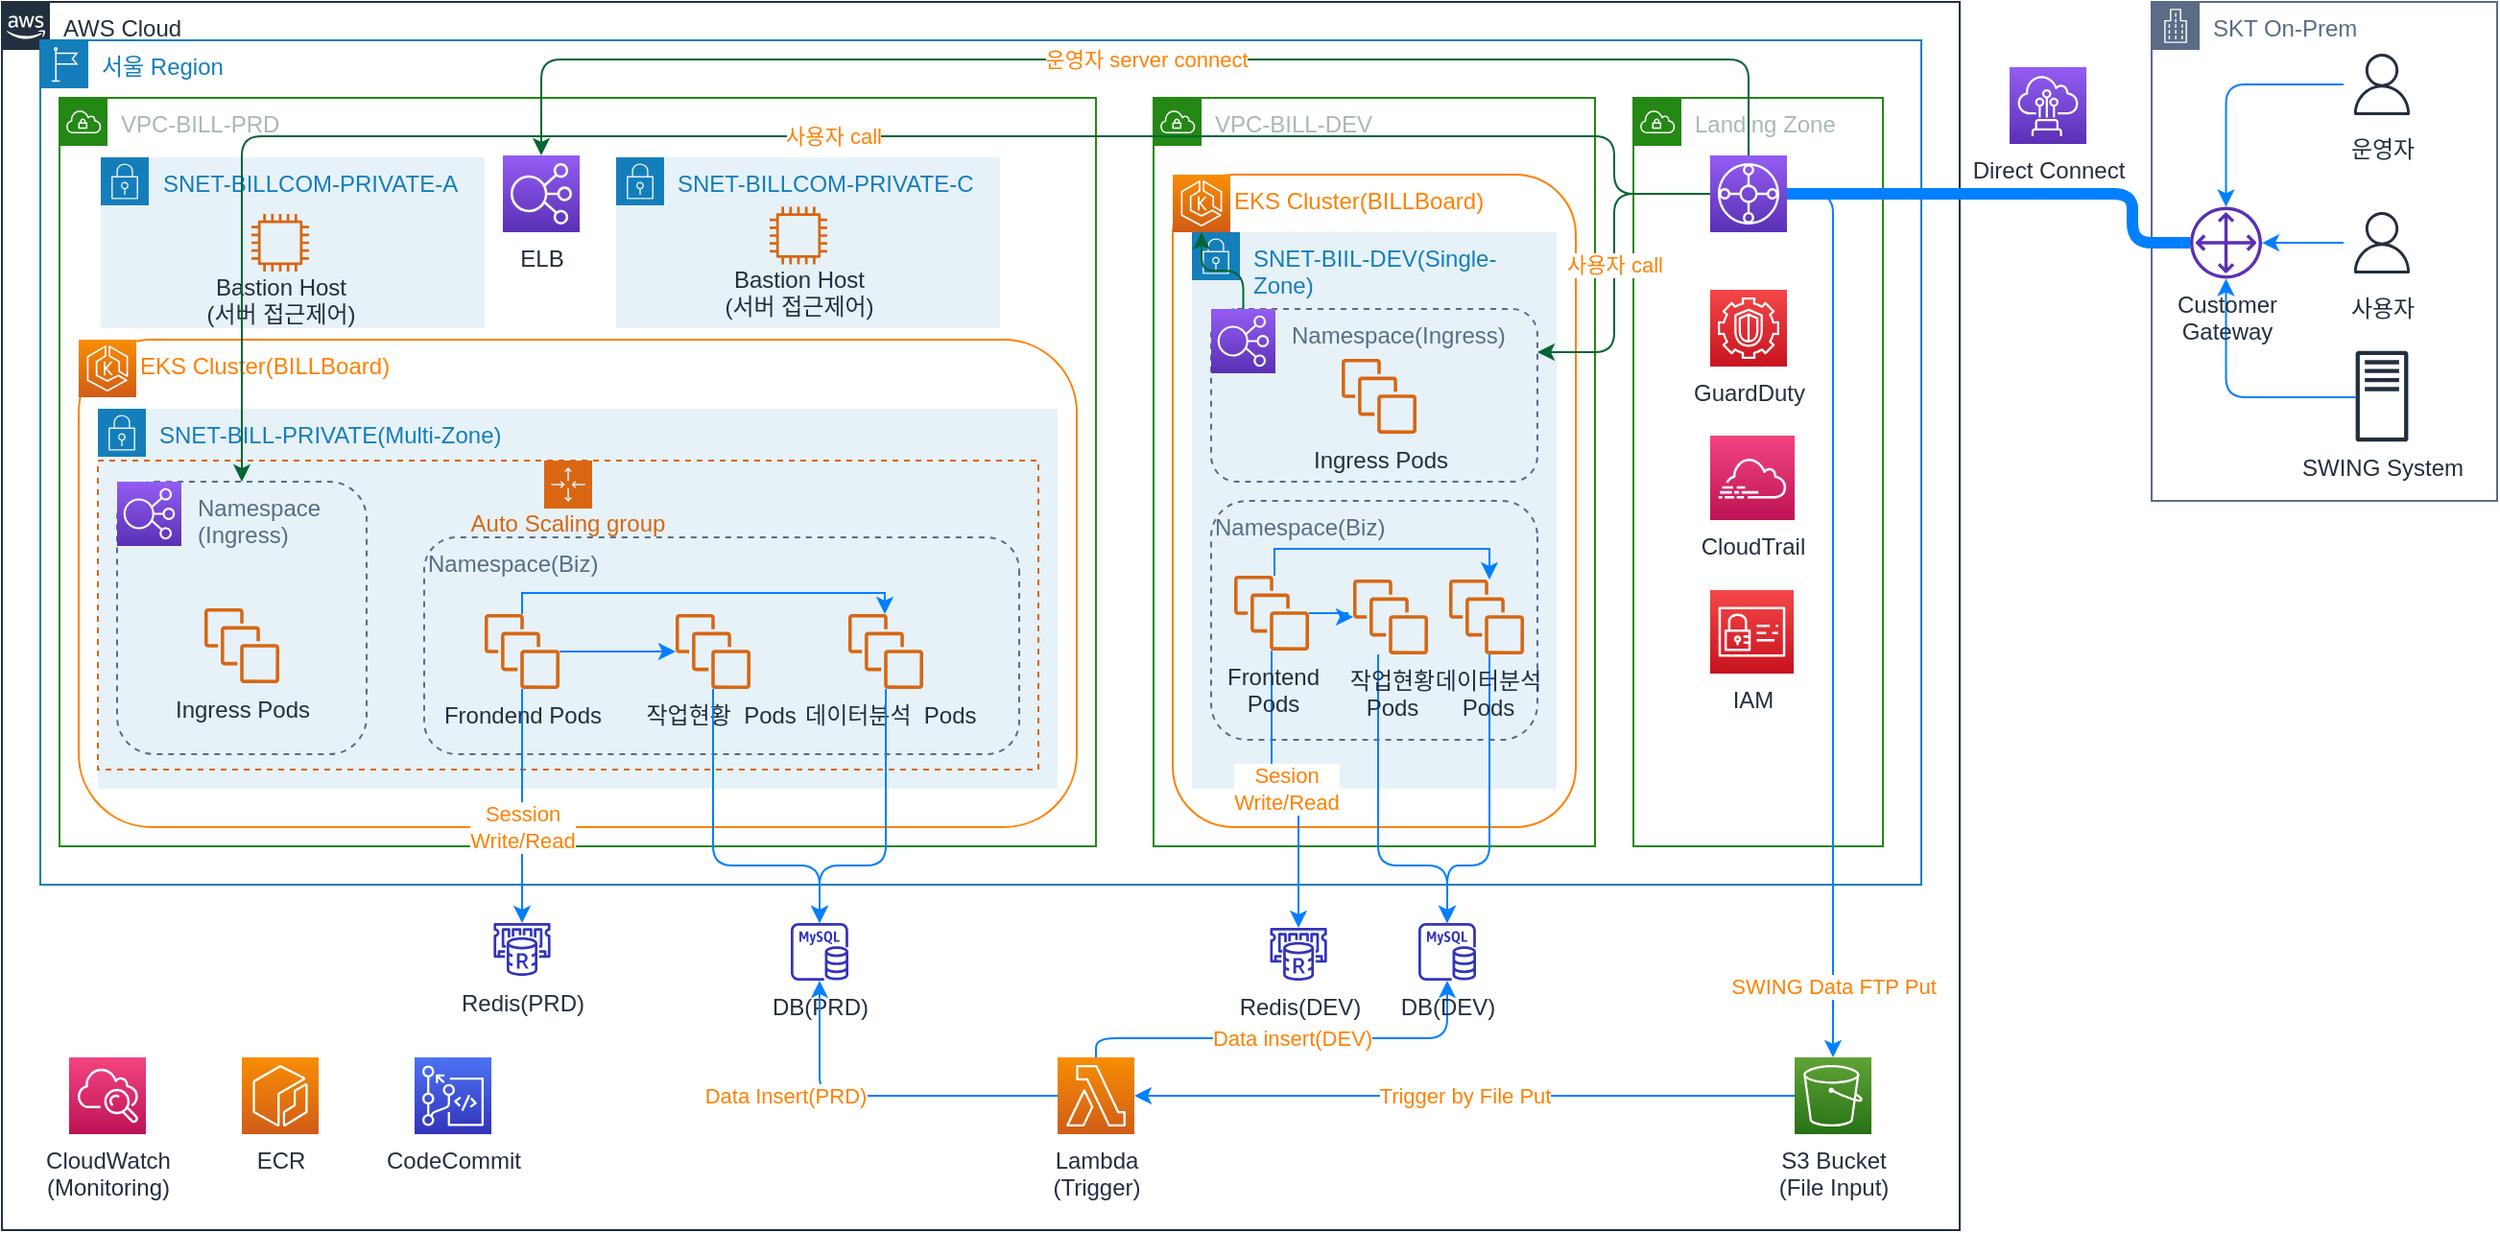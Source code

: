 <mxfile version="13.6.2" type="device"><diagram id="i7b0zLEzQgFshTL4NF65" name="Page-1"><mxGraphModel dx="1475" dy="1088" grid="0" gridSize="10" guides="1" tooltips="1" connect="1" arrows="1" fold="1" page="1" pageScale="1" pageWidth="1654" pageHeight="2336" math="0" shadow="0"><root><mxCell id="0"/><mxCell id="1" parent="0"/><mxCell id="xPm_Cup0uoYfymzX6DhI-1" value="AWS Cloud" style="points=[[0,0],[0.25,0],[0.5,0],[0.75,0],[1,0],[1,0.25],[1,0.5],[1,0.75],[1,1],[0.75,1],[0.5,1],[0.25,1],[0,1],[0,0.75],[0,0.5],[0,0.25]];outlineConnect=0;gradientColor=none;html=1;whiteSpace=wrap;fontSize=12;fontStyle=0;shape=mxgraph.aws4.group;grIcon=mxgraph.aws4.group_aws_cloud_alt;strokeColor=#232F3E;fillColor=none;verticalAlign=top;align=left;spacingLeft=30;fontColor=#232F3E;dashed=0;rounded=1;" parent="1" vertex="1"><mxGeometry x="30" y="40" width="1020" height="640" as="geometry"/></mxCell><mxCell id="xPm_Cup0uoYfymzX6DhI-2" value="서울 Region" style="points=[[0,0],[0.25,0],[0.5,0],[0.75,0],[1,0],[1,0.25],[1,0.5],[1,0.75],[1,1],[0.75,1],[0.5,1],[0.25,1],[0,1],[0,0.75],[0,0.5],[0,0.25]];outlineConnect=0;gradientColor=none;html=1;whiteSpace=wrap;fontSize=12;fontStyle=0;shape=mxgraph.aws4.group;grIcon=mxgraph.aws4.group_region;strokeColor=#147EBA;fillColor=none;verticalAlign=top;align=left;spacingLeft=30;fontColor=#147EBA;dashed=0;rounded=1;" parent="1" vertex="1"><mxGeometry x="50" y="60" width="980" height="440" as="geometry"/></mxCell><mxCell id="xPm_Cup0uoYfymzX6DhI-3" value="VPC-BILL-PRD" style="points=[[0,0],[0.25,0],[0.5,0],[0.75,0],[1,0],[1,0.25],[1,0.5],[1,0.75],[1,1],[0.75,1],[0.5,1],[0.25,1],[0,1],[0,0.75],[0,0.5],[0,0.25]];outlineConnect=0;gradientColor=none;html=1;whiteSpace=wrap;fontSize=12;fontStyle=0;shape=mxgraph.aws4.group;grIcon=mxgraph.aws4.group_vpc;strokeColor=#248814;fillColor=none;verticalAlign=top;align=left;spacingLeft=30;fontColor=#AAB7B8;dashed=0;rounded=1;" parent="1" vertex="1"><mxGeometry x="60" y="90" width="540" height="390" as="geometry"/></mxCell><mxCell id="xPm_Cup0uoYfymzX6DhI-11" value="         EKS Cluster(BILLBoard)" style="fillColor=none;verticalAlign=top;fontStyle=0;align=left;fontColor=#FF8000;strokeColor=#FF8000;rounded=1;" parent="1" vertex="1"><mxGeometry x="70" y="216" width="520" height="254" as="geometry"/></mxCell><mxCell id="xPm_Cup0uoYfymzX6DhI-4" value="SNET-BILL-PRIVATE(Multi-Zone)" style="points=[[0,0],[0.25,0],[0.5,0],[0.75,0],[1,0],[1,0.25],[1,0.5],[1,0.75],[1,1],[0.75,1],[0.5,1],[0.25,1],[0,1],[0,0.75],[0,0.5],[0,0.25]];outlineConnect=0;gradientColor=none;html=1;whiteSpace=wrap;fontSize=12;fontStyle=0;shape=mxgraph.aws4.group;grIcon=mxgraph.aws4.group_security_group;grStroke=0;strokeColor=#147EBA;fillColor=#E6F2F8;verticalAlign=top;align=left;spacingLeft=30;fontColor=#147EBA;dashed=0;rounded=1;" parent="1" vertex="1"><mxGeometry x="80" y="252" width="500" height="198" as="geometry"/></mxCell><mxCell id="xPm_Cup0uoYfymzX6DhI-12" value="" style="outlineConnect=0;fontColor=#232F3E;gradientColor=#F78E04;gradientDirection=north;fillColor=#D05C17;strokeColor=#ffffff;dashed=0;verticalLabelPosition=bottom;verticalAlign=top;align=center;html=1;fontSize=12;fontStyle=0;aspect=fixed;shape=mxgraph.aws4.resourceIcon;resIcon=mxgraph.aws4.eks;rounded=1;" parent="1" vertex="1"><mxGeometry x="70" y="216" width="30" height="30" as="geometry"/></mxCell><mxCell id="xPm_Cup0uoYfymzX6DhI-13" value="SNET-BILLCOM-PRIVATE-A" style="points=[[0,0],[0.25,0],[0.5,0],[0.75,0],[1,0],[1,0.25],[1,0.5],[1,0.75],[1,1],[0.75,1],[0.5,1],[0.25,1],[0,1],[0,0.75],[0,0.5],[0,0.25]];outlineConnect=0;gradientColor=none;html=1;whiteSpace=wrap;fontSize=12;fontStyle=0;shape=mxgraph.aws4.group;grIcon=mxgraph.aws4.group_security_group;grStroke=0;strokeColor=#147EBA;fillColor=#E6F2F8;verticalAlign=top;align=left;spacingLeft=30;fontColor=#147EBA;dashed=0;rounded=1;" parent="1" vertex="1"><mxGeometry x="81.5" y="121" width="200" height="89" as="geometry"/></mxCell><mxCell id="xPm_Cup0uoYfymzX6DhI-14" value="SNET-BILLCOM-PRIVATE-C" style="points=[[0,0],[0.25,0],[0.5,0],[0.75,0],[1,0],[1,0.25],[1,0.5],[1,0.75],[1,1],[0.75,1],[0.5,1],[0.25,1],[0,1],[0,0.75],[0,0.5],[0,0.25]];outlineConnect=0;gradientColor=none;html=1;whiteSpace=wrap;fontSize=12;fontStyle=0;shape=mxgraph.aws4.group;grIcon=mxgraph.aws4.group_security_group;grStroke=0;strokeColor=#147EBA;fillColor=#E6F2F8;verticalAlign=top;align=left;spacingLeft=30;fontColor=#147EBA;dashed=0;rounded=1;" parent="1" vertex="1"><mxGeometry x="350" y="121" width="200" height="89" as="geometry"/></mxCell><mxCell id="xPm_Cup0uoYfymzX6DhI-15" value="Bastion Host&lt;br&gt;(서버 접근제어)" style="outlineConnect=0;fontColor=#232F3E;gradientColor=none;fillColor=#D86613;strokeColor=none;dashed=0;verticalLabelPosition=bottom;verticalAlign=top;align=center;html=1;fontSize=12;fontStyle=0;aspect=fixed;pointerEvents=1;shape=mxgraph.aws4.instance2;spacing=-4;rounded=1;" parent="1" vertex="1"><mxGeometry x="160" y="150.5" width="30" height="30" as="geometry"/></mxCell><mxCell id="xPm_Cup0uoYfymzX6DhI-7" value="Auto Scaling group" style="points=[[0,0],[0.25,0],[0.5,0],[0.75,0],[1,0],[1,0.25],[1,0.5],[1,0.75],[1,1],[0.75,1],[0.5,1],[0.25,1],[0,1],[0,0.75],[0,0.5],[0,0.25]];outlineConnect=0;gradientColor=none;html=1;whiteSpace=wrap;fontSize=12;fontStyle=0;shape=mxgraph.aws4.groupCenter;grIcon=mxgraph.aws4.group_auto_scaling_group;grStroke=1;strokeColor=#D86613;fillColor=none;verticalAlign=top;align=center;fontColor=#D86613;dashed=1;spacingTop=25;spacing=-4;rounded=1;" parent="1" vertex="1"><mxGeometry x="80" y="279" width="490" height="161" as="geometry"/></mxCell><mxCell id="xPm_Cup0uoYfymzX6DhI-21" value="            Namespace&#10;            (Ingress)" style="fillColor=none;strokeColor=#5A6C86;dashed=1;verticalAlign=top;fontStyle=0;fontColor=#5A6C86;align=left;rounded=1;" parent="1" vertex="1"><mxGeometry x="90" y="290" width="130" height="142" as="geometry"/></mxCell><mxCell id="xPm_Cup0uoYfymzX6DhI-22" value="Namespace(Biz)" style="fillColor=none;strokeColor=#5A6C86;dashed=1;verticalAlign=top;fontStyle=0;fontColor=#5A6C86;align=left;direction=south;rounded=1;" parent="1" vertex="1"><mxGeometry x="250" y="319" width="310" height="113" as="geometry"/></mxCell><mxCell id="xPm_Cup0uoYfymzX6DhI-24" value="Ingress Pods" style="outlineConnect=0;fontColor=#232F3E;gradientColor=none;fillColor=#D86613;strokeColor=none;dashed=0;verticalLabelPosition=bottom;verticalAlign=top;align=center;html=1;fontSize=12;fontStyle=0;aspect=fixed;pointerEvents=1;shape=mxgraph.aws4.instances;rounded=1;" parent="1" vertex="1"><mxGeometry x="135.5" y="356" width="39" height="39" as="geometry"/></mxCell><mxCell id="xPm_Cup0uoYfymzX6DhI-33" value="Session &lt;br&gt;Write/Read" style="edgeStyle=orthogonalEdgeStyle;orthogonalLoop=1;jettySize=auto;html=1;fontColor=#FF8000;strokeColor=#007FFF;" parent="1" source="xPm_Cup0uoYfymzX6DhI-25" target="xPm_Cup0uoYfymzX6DhI-29" edge="1"><mxGeometry x="1.0" y="-50" relative="1" as="geometry"><Array as="points"><mxPoint x="301" y="520"/><mxPoint x="301" y="520"/></Array><mxPoint x="50" y="-50" as="offset"/></mxGeometry></mxCell><mxCell id="fS3JDsDFLhkFdhJ5i7n--1" style="edgeStyle=orthogonalEdgeStyle;rounded=0;orthogonalLoop=1;jettySize=auto;html=1;strokeColor=#007FFF;" edge="1" parent="1" source="xPm_Cup0uoYfymzX6DhI-25" target="xPm_Cup0uoYfymzX6DhI-26"><mxGeometry relative="1" as="geometry"/></mxCell><mxCell id="fS3JDsDFLhkFdhJ5i7n--2" style="edgeStyle=orthogonalEdgeStyle;rounded=0;orthogonalLoop=1;jettySize=auto;html=1;strokeColor=#007FFF;" edge="1" parent="1" source="xPm_Cup0uoYfymzX6DhI-25" target="xPm_Cup0uoYfymzX6DhI-27"><mxGeometry relative="1" as="geometry"><Array as="points"><mxPoint x="301" y="348"/><mxPoint x="490" y="348"/></Array></mxGeometry></mxCell><mxCell id="xPm_Cup0uoYfymzX6DhI-25" value="Frondend Pods" style="outlineConnect=0;fontColor=#232F3E;gradientColor=none;fillColor=#D86613;strokeColor=none;dashed=0;verticalLabelPosition=bottom;verticalAlign=top;align=center;html=1;fontSize=12;fontStyle=0;aspect=fixed;pointerEvents=1;shape=mxgraph.aws4.instances;rounded=1;" parent="1" vertex="1"><mxGeometry x="281.5" y="359" width="39" height="39" as="geometry"/></mxCell><mxCell id="xPm_Cup0uoYfymzX6DhI-26" value="&amp;nbsp; 작업현황&amp;nbsp; Pods" style="outlineConnect=0;fontColor=#232F3E;gradientColor=none;fillColor=#D86613;strokeColor=none;dashed=0;verticalLabelPosition=bottom;verticalAlign=top;align=center;html=1;fontSize=12;fontStyle=0;aspect=fixed;pointerEvents=1;shape=mxgraph.aws4.instances;rounded=1;" parent="1" vertex="1"><mxGeometry x="381" y="359" width="39" height="39" as="geometry"/></mxCell><mxCell id="xPm_Cup0uoYfymzX6DhI-27" value="&amp;nbsp;데이터분석&amp;nbsp; Pods" style="outlineConnect=0;fontColor=#232F3E;gradientColor=none;fillColor=#D86613;strokeColor=none;dashed=0;verticalLabelPosition=bottom;verticalAlign=top;align=center;html=1;fontSize=12;fontStyle=0;aspect=fixed;pointerEvents=1;shape=mxgraph.aws4.instances;rounded=1;" parent="1" vertex="1"><mxGeometry x="471" y="359" width="39" height="39" as="geometry"/></mxCell><mxCell id="xPm_Cup0uoYfymzX6DhI-29" value="Redis(PRD)" style="outlineConnect=0;fontColor=#232F3E;gradientColor=none;fillColor=#3334B9;strokeColor=none;dashed=0;verticalLabelPosition=bottom;verticalAlign=top;align=center;html=1;fontSize=12;fontStyle=0;aspect=fixed;pointerEvents=1;shape=mxgraph.aws4.elasticache_for_redis;rounded=1;" parent="1" vertex="1"><mxGeometry x="285.46" y="520" width="31.08" height="27.5" as="geometry"/></mxCell><mxCell id="xPm_Cup0uoYfymzX6DhI-35" value="DB(PRD)" style="outlineConnect=0;fontColor=#232F3E;gradientColor=none;fillColor=#3334B9;strokeColor=none;dashed=0;verticalLabelPosition=bottom;verticalAlign=top;align=center;html=1;fontSize=12;fontStyle=0;aspect=fixed;pointerEvents=1;shape=mxgraph.aws4.rds_mysql_instance;rounded=1;" parent="1" vertex="1"><mxGeometry x="441" y="520" width="30" height="30" as="geometry"/></mxCell><mxCell id="xPm_Cup0uoYfymzX6DhI-40" style="edgeStyle=orthogonalEdgeStyle;orthogonalLoop=1;jettySize=auto;html=1;strokeColor=#007FFF;fontColor=#FF8000;" parent="1" source="xPm_Cup0uoYfymzX6DhI-27" target="xPm_Cup0uoYfymzX6DhI-35" edge="1"><mxGeometry relative="1" as="geometry"><Array as="points"><mxPoint x="490" y="490"/><mxPoint x="456" y="490"/></Array></mxGeometry></mxCell><mxCell id="xPm_Cup0uoYfymzX6DhI-39" style="edgeStyle=orthogonalEdgeStyle;orthogonalLoop=1;jettySize=auto;html=1;strokeColor=#007FFF;fontColor=#FF8000;" parent="1" source="xPm_Cup0uoYfymzX6DhI-26" target="xPm_Cup0uoYfymzX6DhI-35" edge="1"><mxGeometry relative="1" as="geometry"><Array as="points"><mxPoint x="400" y="490"/><mxPoint x="456" y="490"/></Array></mxGeometry></mxCell><mxCell id="xPm_Cup0uoYfymzX6DhI-47" value="Trigger by File Put" style="edgeStyle=orthogonalEdgeStyle;orthogonalLoop=1;jettySize=auto;html=1;strokeColor=#007FFF;fontColor=#FF8000;" parent="1" source="xPm_Cup0uoYfymzX6DhI-45" target="xPm_Cup0uoYfymzX6DhI-46" edge="1"><mxGeometry relative="1" as="geometry"/></mxCell><mxCell id="xPm_Cup0uoYfymzX6DhI-45" value="S3 Bucket&lt;br&gt;(File Input)" style="outlineConnect=0;fontColor=#232F3E;gradientColor=#60A337;gradientDirection=north;fillColor=#277116;strokeColor=#ffffff;dashed=0;verticalLabelPosition=bottom;verticalAlign=top;align=center;html=1;fontSize=12;fontStyle=0;aspect=fixed;shape=mxgraph.aws4.resourceIcon;resIcon=mxgraph.aws4.s3;rounded=1;" parent="1" vertex="1"><mxGeometry x="964" y="590" width="40" height="40" as="geometry"/></mxCell><mxCell id="xPm_Cup0uoYfymzX6DhI-48" value="Data Insert(PRD)" style="edgeStyle=orthogonalEdgeStyle;orthogonalLoop=1;jettySize=auto;html=1;strokeColor=#007FFF;fontColor=#FF8000;" parent="1" source="xPm_Cup0uoYfymzX6DhI-46" target="xPm_Cup0uoYfymzX6DhI-35" edge="1"><mxGeometry x="0.333" y="-20" relative="1" as="geometry"><Array as="points"><mxPoint x="456" y="570"/><mxPoint x="456" y="570"/></Array><mxPoint x="-20" y="20" as="offset"/></mxGeometry></mxCell><mxCell id="xPm_Cup0uoYfymzX6DhI-73" value="Data insert(DEV)" style="edgeStyle=orthogonalEdgeStyle;orthogonalLoop=1;jettySize=auto;html=1;strokeColor=#007FFF;fontColor=#FF8000;" parent="1" source="xPm_Cup0uoYfymzX6DhI-46" target="xPm_Cup0uoYfymzX6DhI-68" edge="1"><mxGeometry relative="1" as="geometry"><Array as="points"><mxPoint x="600" y="580"/><mxPoint x="783" y="580"/></Array></mxGeometry></mxCell><mxCell id="xPm_Cup0uoYfymzX6DhI-46" value="Lambda&lt;br&gt;(Trigger)" style="outlineConnect=0;fontColor=#232F3E;gradientColor=#F78E04;gradientDirection=north;fillColor=#D05C17;strokeColor=#ffffff;dashed=0;verticalLabelPosition=bottom;verticalAlign=top;align=center;html=1;fontSize=12;fontStyle=0;aspect=fixed;shape=mxgraph.aws4.resourceIcon;resIcon=mxgraph.aws4.lambda;rounded=1;" parent="1" vertex="1"><mxGeometry x="580" y="590" width="40" height="40" as="geometry"/></mxCell><mxCell id="xPm_Cup0uoYfymzX6DhI-49" value="ECR" style="outlineConnect=0;fontColor=#232F3E;gradientColor=#F78E04;gradientDirection=north;fillColor=#D05C17;strokeColor=#ffffff;dashed=0;verticalLabelPosition=bottom;verticalAlign=top;align=center;html=1;fontSize=12;fontStyle=0;aspect=fixed;shape=mxgraph.aws4.resourceIcon;resIcon=mxgraph.aws4.ecr;rounded=1;" parent="1" vertex="1"><mxGeometry x="155" y="590" width="40" height="40" as="geometry"/></mxCell><mxCell id="xPm_Cup0uoYfymzX6DhI-50" value="CloudWatch&lt;br&gt;(Monitoring)" style="outlineConnect=0;fontColor=#232F3E;gradientColor=#F34482;gradientDirection=north;fillColor=#BC1356;strokeColor=#ffffff;dashed=0;verticalLabelPosition=bottom;verticalAlign=top;align=center;html=1;fontSize=12;fontStyle=0;aspect=fixed;shape=mxgraph.aws4.resourceIcon;resIcon=mxgraph.aws4.cloudwatch;rounded=1;" parent="1" vertex="1"><mxGeometry x="65.0" y="590" width="40" height="40" as="geometry"/></mxCell><mxCell id="xPm_Cup0uoYfymzX6DhI-52" value="Landing Zone" style="points=[[0,0],[0.25,0],[0.5,0],[0.75,0],[1,0],[1,0.25],[1,0.5],[1,0.75],[1,1],[0.75,1],[0.5,1],[0.25,1],[0,1],[0,0.75],[0,0.5],[0,0.25]];outlineConnect=0;gradientColor=none;html=1;whiteSpace=wrap;fontSize=12;fontStyle=0;shape=mxgraph.aws4.group;grIcon=mxgraph.aws4.group_vpc;strokeColor=#248814;fillColor=none;verticalAlign=top;align=left;spacingLeft=30;fontColor=#AAB7B8;dashed=0;rounded=1;" parent="1" vertex="1"><mxGeometry x="880" y="90" width="130" height="390" as="geometry"/></mxCell><mxCell id="xPm_Cup0uoYfymzX6DhI-53" value="VPC-BILL-DEV" style="points=[[0,0],[0.25,0],[0.5,0],[0.75,0],[1,0],[1,0.25],[1,0.5],[1,0.75],[1,1],[0.75,1],[0.5,1],[0.25,1],[0,1],[0,0.75],[0,0.5],[0,0.25]];outlineConnect=0;gradientColor=none;html=1;whiteSpace=wrap;fontSize=12;fontStyle=0;shape=mxgraph.aws4.group;grIcon=mxgraph.aws4.group_vpc;strokeColor=#248814;fillColor=none;verticalAlign=top;align=left;spacingLeft=30;fontColor=#AAB7B8;dashed=0;rounded=1;" parent="1" vertex="1"><mxGeometry x="630" y="90" width="230" height="390" as="geometry"/></mxCell><mxCell id="xPm_Cup0uoYfymzX6DhI-54" value="         EKS Cluster(BILLBoard)" style="fillColor=none;verticalAlign=top;fontStyle=0;align=left;fontColor=#FF8000;strokeColor=#FF8000;rounded=1;" parent="1" vertex="1"><mxGeometry x="640" y="130" width="210" height="340" as="geometry"/></mxCell><mxCell id="xPm_Cup0uoYfymzX6DhI-56" value="SNET-BIIL-DEV(Single-Zone)" style="points=[[0,0],[0.25,0],[0.5,0],[0.75,0],[1,0],[1,0.25],[1,0.5],[1,0.75],[1,1],[0.75,1],[0.5,1],[0.25,1],[0,1],[0,0.75],[0,0.5],[0,0.25]];outlineConnect=0;gradientColor=none;html=1;whiteSpace=wrap;fontSize=12;fontStyle=0;shape=mxgraph.aws4.group;grIcon=mxgraph.aws4.group_security_group;grStroke=0;strokeColor=#147EBA;fillColor=#E6F2F8;verticalAlign=top;align=left;spacingLeft=30;fontColor=#147EBA;dashed=0;rounded=1;" parent="1" vertex="1"><mxGeometry x="650" y="160" width="190" height="290" as="geometry"/></mxCell><mxCell id="xPm_Cup0uoYfymzX6DhI-57" value="            Namespace(Ingress)" style="fillColor=none;strokeColor=#5A6C86;dashed=1;verticalAlign=top;fontStyle=0;fontColor=#5A6C86;align=left;rounded=1;" parent="1" vertex="1"><mxGeometry x="660" y="200" width="170" height="90" as="geometry"/></mxCell><mxCell id="xPm_Cup0uoYfymzX6DhI-58" value="Namespace(Biz)" style="fillColor=none;strokeColor=#5A6C86;dashed=1;verticalAlign=top;fontStyle=0;fontColor=#5A6C86;align=left;direction=south;rounded=1;" parent="1" vertex="1"><mxGeometry x="660" y="300" width="170" height="124.5" as="geometry"/></mxCell><mxCell id="xPm_Cup0uoYfymzX6DhI-59" value="Ingress Pods" style="outlineConnect=0;fontColor=#232F3E;gradientColor=none;fillColor=#D86613;strokeColor=none;dashed=0;verticalLabelPosition=bottom;verticalAlign=top;align=center;html=1;fontSize=12;fontStyle=0;aspect=fixed;pointerEvents=1;shape=mxgraph.aws4.instances;rounded=1;" parent="1" vertex="1"><mxGeometry x="728" y="226" width="39" height="39" as="geometry"/></mxCell><mxCell id="xPm_Cup0uoYfymzX6DhI-69" value="Sesion&lt;br&gt;Write/Read" style="edgeStyle=orthogonalEdgeStyle;orthogonalLoop=1;jettySize=auto;html=1;strokeColor=#007FFF;fontColor=#FF8000;" parent="1" source="xPm_Cup0uoYfymzX6DhI-60" target="xPm_Cup0uoYfymzX6DhI-67" edge="1"><mxGeometry relative="1" as="geometry"/></mxCell><mxCell id="fS3JDsDFLhkFdhJ5i7n--3" style="edgeStyle=orthogonalEdgeStyle;rounded=0;orthogonalLoop=1;jettySize=auto;html=1;strokeColor=#007FFF;" edge="1" parent="1" source="xPm_Cup0uoYfymzX6DhI-60" target="xPm_Cup0uoYfymzX6DhI-61"><mxGeometry relative="1" as="geometry"/></mxCell><mxCell id="fS3JDsDFLhkFdhJ5i7n--4" style="edgeStyle=orthogonalEdgeStyle;rounded=0;orthogonalLoop=1;jettySize=auto;html=1;strokeColor=#007FFF;" edge="1" parent="1" source="xPm_Cup0uoYfymzX6DhI-60" target="xPm_Cup0uoYfymzX6DhI-62"><mxGeometry relative="1" as="geometry"><Array as="points"><mxPoint x="693" y="325"/><mxPoint x="805" y="325"/></Array></mxGeometry></mxCell><mxCell id="xPm_Cup0uoYfymzX6DhI-60" value="Frontend&lt;br&gt;Pods" style="outlineConnect=0;fontColor=#232F3E;gradientColor=none;fillColor=#D86613;strokeColor=none;dashed=0;verticalLabelPosition=bottom;verticalAlign=top;align=center;html=1;fontSize=12;fontStyle=0;aspect=fixed;pointerEvents=1;shape=mxgraph.aws4.instances;rounded=1;" parent="1" vertex="1"><mxGeometry x="672" y="339" width="39" height="39" as="geometry"/></mxCell><mxCell id="xPm_Cup0uoYfymzX6DhI-70" style="edgeStyle=orthogonalEdgeStyle;orthogonalLoop=1;jettySize=auto;html=1;strokeColor=#007FFF;fontColor=#FF8000;" parent="1" source="xPm_Cup0uoYfymzX6DhI-61" target="xPm_Cup0uoYfymzX6DhI-68" edge="1"><mxGeometry relative="1" as="geometry"><Array as="points"><mxPoint x="747" y="490"/><mxPoint x="783" y="490"/></Array></mxGeometry></mxCell><mxCell id="xPm_Cup0uoYfymzX6DhI-61" value="작업현황&lt;br&gt;Pods" style="outlineConnect=0;fontColor=#232F3E;gradientColor=none;fillColor=#D86613;strokeColor=none;dashed=0;verticalLabelPosition=bottom;verticalAlign=top;align=center;html=1;fontSize=12;fontStyle=0;aspect=fixed;pointerEvents=1;shape=mxgraph.aws4.instances;rounded=1;" parent="1" vertex="1"><mxGeometry x="734" y="341" width="39" height="39" as="geometry"/></mxCell><mxCell id="xPm_Cup0uoYfymzX6DhI-71" style="edgeStyle=orthogonalEdgeStyle;orthogonalLoop=1;jettySize=auto;html=1;strokeColor=#007FFF;fontColor=#FF8000;" parent="1" source="xPm_Cup0uoYfymzX6DhI-62" target="xPm_Cup0uoYfymzX6DhI-68" edge="1"><mxGeometry relative="1" as="geometry"><Array as="points"><mxPoint x="805" y="490"/><mxPoint x="783" y="490"/></Array></mxGeometry></mxCell><mxCell id="xPm_Cup0uoYfymzX6DhI-62" value="데이터분석&lt;br&gt;Pods" style="outlineConnect=0;fontColor=#232F3E;gradientColor=none;fillColor=#D86613;strokeColor=none;dashed=0;verticalLabelPosition=bottom;verticalAlign=top;align=center;html=1;fontSize=12;fontStyle=0;aspect=fixed;pointerEvents=1;shape=mxgraph.aws4.instances;rounded=1;" parent="1" vertex="1"><mxGeometry x="784" y="341" width="39" height="39" as="geometry"/></mxCell><mxCell id="xPm_Cup0uoYfymzX6DhI-63" value="" style="outlineConnect=0;fontColor=#232F3E;gradientColor=#F78E04;gradientDirection=north;fillColor=#D05C17;strokeColor=#ffffff;dashed=0;verticalLabelPosition=bottom;verticalAlign=top;align=center;html=1;fontSize=12;fontStyle=0;aspect=fixed;shape=mxgraph.aws4.resourceIcon;resIcon=mxgraph.aws4.eks;rounded=1;" parent="1" vertex="1"><mxGeometry x="640" y="130" width="30" height="30" as="geometry"/></mxCell><mxCell id="xPm_Cup0uoYfymzX6DhI-67" value="Redis(DEV)" style="outlineConnect=0;fontColor=#232F3E;gradientColor=none;fillColor=#3334B9;strokeColor=none;dashed=0;verticalLabelPosition=bottom;verticalAlign=top;align=center;html=1;fontSize=12;fontStyle=0;aspect=fixed;pointerEvents=1;shape=mxgraph.aws4.elasticache_for_redis;rounded=1;" parent="1" vertex="1"><mxGeometry x="690" y="522.5" width="31.08" height="27.5" as="geometry"/></mxCell><mxCell id="xPm_Cup0uoYfymzX6DhI-68" value="DB(DEV)" style="outlineConnect=0;fontColor=#232F3E;gradientColor=none;fillColor=#3334B9;strokeColor=none;dashed=0;verticalLabelPosition=bottom;verticalAlign=top;align=center;html=1;fontSize=12;fontStyle=0;aspect=fixed;pointerEvents=1;shape=mxgraph.aws4.rds_mysql_instance;rounded=1;" parent="1" vertex="1"><mxGeometry x="768" y="520" width="30" height="30" as="geometry"/></mxCell><mxCell id="xPm_Cup0uoYfymzX6DhI-75" value="SKT On-Prem" style="points=[[0,0],[0.25,0],[0.5,0],[0.75,0],[1,0],[1,0.25],[1,0.5],[1,0.75],[1,1],[0.75,1],[0.5,1],[0.25,1],[0,1],[0,0.75],[0,0.5],[0,0.25]];outlineConnect=0;gradientColor=none;html=1;whiteSpace=wrap;fontSize=12;fontStyle=0;shape=mxgraph.aws4.group;grIcon=mxgraph.aws4.group_corporate_data_center;strokeColor=#5A6C86;fillColor=none;verticalAlign=top;align=left;spacingLeft=30;fontColor=#5A6C86;dashed=0;rounded=1;" parent="1" vertex="1"><mxGeometry x="1150" y="40" width="180" height="260" as="geometry"/></mxCell><mxCell id="xPm_Cup0uoYfymzX6DhI-76" value="SWING System" style="outlineConnect=0;fontColor=#232F3E;gradientColor=none;fillColor=#232F3E;strokeColor=none;dashed=0;verticalLabelPosition=bottom;verticalAlign=top;align=center;html=1;fontSize=12;fontStyle=0;aspect=fixed;pointerEvents=1;shape=mxgraph.aws4.traditional_server;rounded=1;" parent="1" vertex="1"><mxGeometry x="1256.3" y="221.75" width="27.4" height="47.5" as="geometry"/></mxCell><mxCell id="xPm_Cup0uoYfymzX6DhI-81" style="edgeStyle=orthogonalEdgeStyle;orthogonalLoop=1;jettySize=auto;html=1;endArrow=none;endFill=0;strokeColor=#007FFF;strokeWidth=1;fontColor=#FF8000;startArrow=classic;startFill=1;" parent="1" source="xPm_Cup0uoYfymzX6DhI-80" target="xPm_Cup0uoYfymzX6DhI-76" edge="1"><mxGeometry relative="1" as="geometry"><Array as="points"><mxPoint x="1189" y="246"/></Array></mxGeometry></mxCell><mxCell id="xPm_Cup0uoYfymzX6DhI-80" value="Customer&lt;br&gt;Gateway" style="outlineConnect=0;fontColor=#232F3E;gradientColor=none;fillColor=#5A30B5;strokeColor=none;dashed=0;verticalLabelPosition=bottom;verticalAlign=top;align=center;html=1;fontSize=12;fontStyle=0;aspect=fixed;pointerEvents=1;shape=mxgraph.aws4.customer_gateway;rounded=1;" parent="1" vertex="1"><mxGeometry x="1170" y="146.75" width="37.5" height="37.5" as="geometry"/></mxCell><mxCell id="xPm_Cup0uoYfymzX6DhI-83" value="SWING Data FTP Put" style="edgeStyle=orthogonalEdgeStyle;orthogonalLoop=1;jettySize=auto;html=1;endArrow=classic;endFill=1;strokeColor=#007FFF;strokeWidth=1;fontColor=#FF8000;" parent="1" source="xPm_Cup0uoYfymzX6DhI-88" target="xPm_Cup0uoYfymzX6DhI-45" edge="1"><mxGeometry x="0.849" relative="1" as="geometry"><mxPoint x="1128.733" y="143" as="sourcePoint"/><Array as="points"><mxPoint x="984" y="140"/></Array><mxPoint y="-1" as="offset"/></mxGeometry></mxCell><mxCell id="xPm_Cup0uoYfymzX6DhI-78" style="edgeStyle=orthogonalEdgeStyle;orthogonalLoop=1;jettySize=auto;html=1;strokeColor=#007FFF;fontColor=#FF8000;endArrow=none;endFill=0;strokeWidth=6;" parent="1" source="xPm_Cup0uoYfymzX6DhI-80" target="xPm_Cup0uoYfymzX6DhI-88" edge="1"><mxGeometry relative="1" as="geometry"><mxPoint x="1150" y="126" as="targetPoint"/><Array as="points"><mxPoint x="1140" y="166"/><mxPoint x="1140" y="140"/></Array></mxGeometry></mxCell><mxCell id="xPm_Cup0uoYfymzX6DhI-79" value="Direct Connect" style="outlineConnect=0;fontColor=#232F3E;gradientColor=#945DF2;gradientDirection=north;fillColor=#5A30B5;strokeColor=#ffffff;dashed=0;verticalLabelPosition=bottom;verticalAlign=top;align=center;html=1;fontSize=12;fontStyle=0;aspect=fixed;shape=mxgraph.aws4.resourceIcon;resIcon=mxgraph.aws4.direct_connect;rounded=1;" parent="1" vertex="1"><mxGeometry x="1076" y="74" width="40" height="40" as="geometry"/></mxCell><mxCell id="xPm_Cup0uoYfymzX6DhI-95" value="사용자 call" style="edgeStyle=orthogonalEdgeStyle;orthogonalLoop=1;jettySize=auto;html=1;entryX=1;entryY=0.25;entryDx=0;entryDy=0;startArrow=none;startFill=0;endArrow=classic;endFill=1;strokeWidth=1;fontColor=#FF8000;strokeColor=#006633;" parent="1" source="xPm_Cup0uoYfymzX6DhI-88" target="xPm_Cup0uoYfymzX6DhI-57" edge="1"><mxGeometry relative="1" as="geometry"><Array as="points"><mxPoint x="870" y="140"/><mxPoint x="870" y="223"/></Array></mxGeometry></mxCell><mxCell id="xPm_Cup0uoYfymzX6DhI-88" value="" style="outlineConnect=0;fontColor=#232F3E;gradientColor=#945DF2;gradientDirection=north;fillColor=#5A30B5;strokeColor=#ffffff;dashed=0;verticalLabelPosition=bottom;verticalAlign=top;align=center;html=1;fontSize=12;fontStyle=0;aspect=fixed;shape=mxgraph.aws4.resourceIcon;resIcon=mxgraph.aws4.transit_gateway;rounded=1;" parent="1" vertex="1"><mxGeometry x="920" y="120" width="40" height="40" as="geometry"/></mxCell><mxCell id="xPm_Cup0uoYfymzX6DhI-89" value="GuardDuty" style="outlineConnect=0;fontColor=#232F3E;gradientColor=#F54749;gradientDirection=north;fillColor=#C7131F;strokeColor=#ffffff;dashed=0;verticalLabelPosition=bottom;verticalAlign=top;align=center;html=1;fontSize=12;fontStyle=0;aspect=fixed;shape=mxgraph.aws4.resourceIcon;resIcon=mxgraph.aws4.guardduty;rounded=1;" parent="1" vertex="1"><mxGeometry x="920" y="190" width="40" height="40" as="geometry"/></mxCell><mxCell id="xPm_Cup0uoYfymzX6DhI-90" value="CloudTrail" style="outlineConnect=0;fontColor=#232F3E;gradientColor=#F34482;gradientDirection=north;fillColor=#BC1356;strokeColor=#ffffff;dashed=0;verticalLabelPosition=bottom;verticalAlign=top;align=center;html=1;fontSize=12;fontStyle=0;aspect=fixed;shape=mxgraph.aws4.resourceIcon;resIcon=mxgraph.aws4.cloudtrail;rounded=1;" parent="1" vertex="1"><mxGeometry x="920" y="266" width="44" height="44" as="geometry"/></mxCell><mxCell id="xPm_Cup0uoYfymzX6DhI-91" value="IAM" style="outlineConnect=0;fontColor=#232F3E;gradientColor=#F54749;gradientDirection=north;fillColor=#C7131F;strokeColor=#ffffff;dashed=0;verticalLabelPosition=bottom;verticalAlign=top;align=center;html=1;fontSize=12;fontStyle=0;aspect=fixed;shape=mxgraph.aws4.resourceIcon;resIcon=mxgraph.aws4.identity_and_access_management;rounded=1;" parent="1" vertex="1"><mxGeometry x="920" y="346.5" width="43.5" height="43.5" as="geometry"/></mxCell><mxCell id="xPm_Cup0uoYfymzX6DhI-93" style="edgeStyle=orthogonalEdgeStyle;orthogonalLoop=1;jettySize=auto;html=1;startArrow=none;startFill=0;endArrow=classic;endFill=1;strokeColor=#007FFF;strokeWidth=1;fontColor=#FF8000;" parent="1" source="xPm_Cup0uoYfymzX6DhI-92" target="xPm_Cup0uoYfymzX6DhI-80" edge="1"><mxGeometry relative="1" as="geometry"/></mxCell><mxCell id="xPm_Cup0uoYfymzX6DhI-92" value="사용자" style="outlineConnect=0;fontColor=#232F3E;gradientColor=none;strokeColor=#232F3E;fillColor=#ffffff;dashed=0;verticalLabelPosition=bottom;verticalAlign=top;align=center;html=1;fontSize=12;fontStyle=0;aspect=fixed;shape=mxgraph.aws4.resourceIcon;resIcon=mxgraph.aws4.user;rounded=1;" parent="1" vertex="1"><mxGeometry x="1250" y="145.5" width="40" height="40" as="geometry"/></mxCell><mxCell id="xPm_Cup0uoYfymzX6DhI-98" value="ELB" style="outlineConnect=0;fontColor=#232F3E;gradientColor=#945DF2;gradientDirection=north;fillColor=#5A30B5;strokeColor=#ffffff;dashed=0;verticalLabelPosition=bottom;verticalAlign=top;align=center;html=1;fontSize=12;fontStyle=0;aspect=fixed;shape=mxgraph.aws4.resourceIcon;resIcon=mxgraph.aws4.elastic_load_balancing;rounded=1;" parent="1" vertex="1"><mxGeometry x="291" y="120" width="40" height="40" as="geometry"/></mxCell><mxCell id="xPm_Cup0uoYfymzX6DhI-99" value="운영자 server connect" style="edgeStyle=orthogonalEdgeStyle;orthogonalLoop=1;jettySize=auto;html=1;entryX=0.5;entryY=0;entryDx=0;entryDy=0;startArrow=none;startFill=0;endArrow=classic;endFill=1;strokeWidth=1;fontColor=#FF8000;strokeColor=#006633;" parent="1" source="xPm_Cup0uoYfymzX6DhI-88" target="xPm_Cup0uoYfymzX6DhI-98" edge="1"><mxGeometry relative="1" as="geometry"><mxPoint x="920" y="140" as="sourcePoint"/><mxPoint x="155" y="322" as="targetPoint"/><Array as="points"><mxPoint x="940" y="70"/><mxPoint x="311" y="70"/></Array></mxGeometry></mxCell><mxCell id="xPm_Cup0uoYfymzX6DhI-100" value="" style="outlineConnect=0;fontColor=#232F3E;gradientColor=#945DF2;gradientDirection=north;fillColor=#5A30B5;strokeColor=#ffffff;dashed=0;verticalLabelPosition=bottom;verticalAlign=top;align=center;html=1;fontSize=12;fontStyle=0;aspect=fixed;shape=mxgraph.aws4.resourceIcon;resIcon=mxgraph.aws4.elastic_load_balancing;rounded=1;" parent="1" vertex="1"><mxGeometry x="90" y="290" width="33.5" height="33.5" as="geometry"/></mxCell><mxCell id="xPm_Cup0uoYfymzX6DhI-102" value="사용자 call" style="edgeStyle=orthogonalEdgeStyle;orthogonalLoop=1;jettySize=auto;html=1;entryX=0.5;entryY=0;entryDx=0;entryDy=0;startArrow=none;startFill=0;endArrow=classic;endFill=1;strokeWidth=1;fontColor=#FF8000;strokeColor=#006633;" parent="1" source="xPm_Cup0uoYfymzX6DhI-88" target="xPm_Cup0uoYfymzX6DhI-21" edge="1"><mxGeometry relative="1" as="geometry"><mxPoint x="930" y="150" as="sourcePoint"/><mxPoint x="321" y="130" as="targetPoint"/><Array as="points"><mxPoint x="870" y="140"/><mxPoint x="870" y="110"/><mxPoint x="155" y="110"/></Array></mxGeometry></mxCell><mxCell id="xPm_Cup0uoYfymzX6DhI-103" value="CodeCommit" style="outlineConnect=0;fontColor=#232F3E;gradientColor=#4D72F3;gradientDirection=north;fillColor=#3334B9;strokeColor=#ffffff;dashed=0;verticalLabelPosition=bottom;verticalAlign=top;align=center;html=1;fontSize=12;fontStyle=0;aspect=fixed;shape=mxgraph.aws4.resourceIcon;resIcon=mxgraph.aws4.codecommit;rounded=1;" parent="1" vertex="1"><mxGeometry x="245" y="590" width="40" height="40" as="geometry"/></mxCell><mxCell id="xPm_Cup0uoYfymzX6DhI-105" style="edgeStyle=orthogonalEdgeStyle;orthogonalLoop=1;jettySize=auto;html=1;startArrow=none;startFill=0;endArrow=classic;endFill=1;strokeColor=#007FFF;strokeWidth=1;fontColor=#FF8000;" parent="1" source="xPm_Cup0uoYfymzX6DhI-104" target="xPm_Cup0uoYfymzX6DhI-80" edge="1"><mxGeometry relative="1" as="geometry"/></mxCell><mxCell id="xPm_Cup0uoYfymzX6DhI-104" value="운영자" style="outlineConnect=0;fontColor=#232F3E;gradientColor=none;strokeColor=#232F3E;fillColor=#ffffff;dashed=0;verticalLabelPosition=bottom;verticalAlign=top;align=center;html=1;fontSize=12;fontStyle=0;aspect=fixed;shape=mxgraph.aws4.resourceIcon;resIcon=mxgraph.aws4.user;rounded=1;" parent="1" vertex="1"><mxGeometry x="1250" y="63" width="40" height="40" as="geometry"/></mxCell><mxCell id="xPm_Cup0uoYfymzX6DhI-110" value="Bastion Host&lt;br&gt;(서버 접근제어)" style="outlineConnect=0;fontColor=#232F3E;gradientColor=none;fillColor=#D86613;strokeColor=none;dashed=0;verticalLabelPosition=bottom;verticalAlign=top;align=center;html=1;fontSize=12;fontStyle=0;aspect=fixed;pointerEvents=1;shape=mxgraph.aws4.instance2;spacing=-4;rounded=1;" parent="1" vertex="1"><mxGeometry x="430" y="146.75" width="30" height="30" as="geometry"/></mxCell><mxCell id="xPm_Cup0uoYfymzX6DhI-112" value="" style="edgeStyle=orthogonalEdgeStyle;orthogonalLoop=1;jettySize=auto;html=1;startArrow=none;startFill=0;endArrow=classic;endFill=1;strokeColor=#006633;strokeWidth=1;fontColor=#FF8000;" parent="1" source="xPm_Cup0uoYfymzX6DhI-111" target="xPm_Cup0uoYfymzX6DhI-63" edge="1"><mxGeometry relative="1" as="geometry"/></mxCell><mxCell id="xPm_Cup0uoYfymzX6DhI-111" value="" style="outlineConnect=0;fontColor=#232F3E;gradientColor=#945DF2;gradientDirection=north;fillColor=#5A30B5;strokeColor=#ffffff;dashed=0;verticalLabelPosition=bottom;verticalAlign=top;align=center;html=1;fontSize=12;fontStyle=0;aspect=fixed;shape=mxgraph.aws4.resourceIcon;resIcon=mxgraph.aws4.elastic_load_balancing;rounded=1;" parent="1" vertex="1"><mxGeometry x="660" y="200" width="33.5" height="33.5" as="geometry"/></mxCell></root></mxGraphModel></diagram></mxfile>